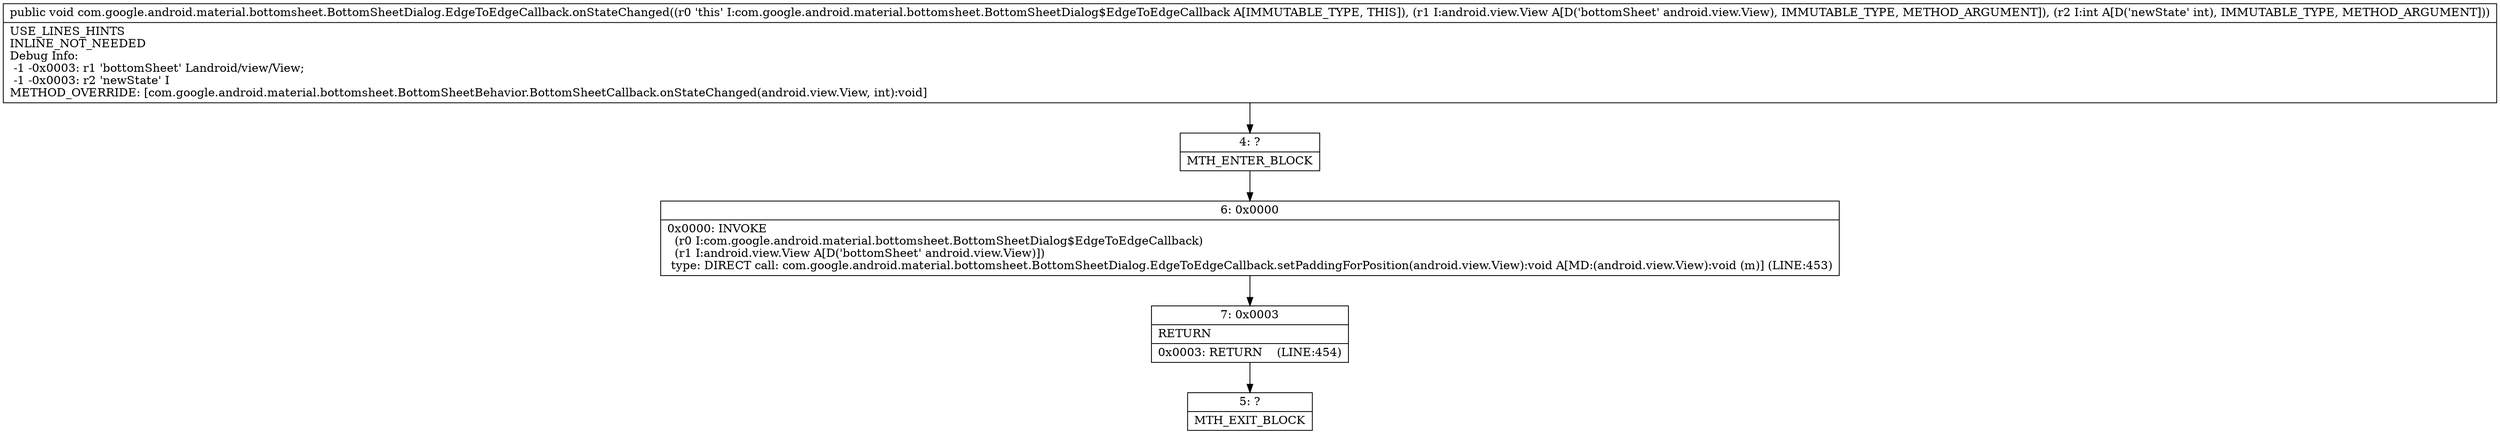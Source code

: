 digraph "CFG forcom.google.android.material.bottomsheet.BottomSheetDialog.EdgeToEdgeCallback.onStateChanged(Landroid\/view\/View;I)V" {
Node_4 [shape=record,label="{4\:\ ?|MTH_ENTER_BLOCK\l}"];
Node_6 [shape=record,label="{6\:\ 0x0000|0x0000: INVOKE  \l  (r0 I:com.google.android.material.bottomsheet.BottomSheetDialog$EdgeToEdgeCallback)\l  (r1 I:android.view.View A[D('bottomSheet' android.view.View)])\l type: DIRECT call: com.google.android.material.bottomsheet.BottomSheetDialog.EdgeToEdgeCallback.setPaddingForPosition(android.view.View):void A[MD:(android.view.View):void (m)] (LINE:453)\l}"];
Node_7 [shape=record,label="{7\:\ 0x0003|RETURN\l|0x0003: RETURN    (LINE:454)\l}"];
Node_5 [shape=record,label="{5\:\ ?|MTH_EXIT_BLOCK\l}"];
MethodNode[shape=record,label="{public void com.google.android.material.bottomsheet.BottomSheetDialog.EdgeToEdgeCallback.onStateChanged((r0 'this' I:com.google.android.material.bottomsheet.BottomSheetDialog$EdgeToEdgeCallback A[IMMUTABLE_TYPE, THIS]), (r1 I:android.view.View A[D('bottomSheet' android.view.View), IMMUTABLE_TYPE, METHOD_ARGUMENT]), (r2 I:int A[D('newState' int), IMMUTABLE_TYPE, METHOD_ARGUMENT]))  | USE_LINES_HINTS\lINLINE_NOT_NEEDED\lDebug Info:\l  \-1 \-0x0003: r1 'bottomSheet' Landroid\/view\/View;\l  \-1 \-0x0003: r2 'newState' I\lMETHOD_OVERRIDE: [com.google.android.material.bottomsheet.BottomSheetBehavior.BottomSheetCallback.onStateChanged(android.view.View, int):void]\l}"];
MethodNode -> Node_4;Node_4 -> Node_6;
Node_6 -> Node_7;
Node_7 -> Node_5;
}

